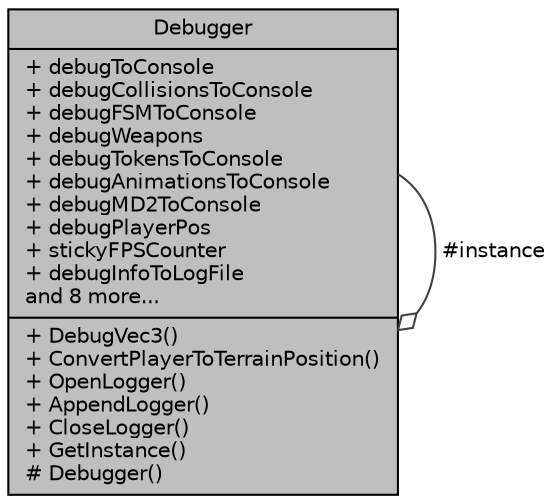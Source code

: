 digraph "Debugger"
{
 // LATEX_PDF_SIZE
  edge [fontname="Helvetica",fontsize="10",labelfontname="Helvetica",labelfontsize="10"];
  node [fontname="Helvetica",fontsize="10",shape=record];
  Node1 [label="{Debugger\n|+ debugToConsole\l+ debugCollisionsToConsole\l+ debugFSMToConsole\l+ debugWeapons\l+ debugTokensToConsole\l+ debugAnimationsToConsole\l+ debugMD2ToConsole\l+ debugPlayerPos\l+ stickyFPSCounter\l+ debugInfoToLogFile\land 8 more...\l|+ DebugVec3()\l+ ConvertPlayerToTerrainPosition()\l+ OpenLogger()\l+ AppendLogger()\l+ CloseLogger()\l+ GetInstance()\l# Debugger()\l}",height=0.2,width=0.4,color="black", fillcolor="grey75", style="filled", fontcolor="black",tooltip="helper functions and flags to aid in debugging aspects of the engine"];
  Node1 -> Node1 [color="grey25",fontsize="10",style="solid",label=" #instance" ,arrowhead="odiamond",fontname="Helvetica"];
}
